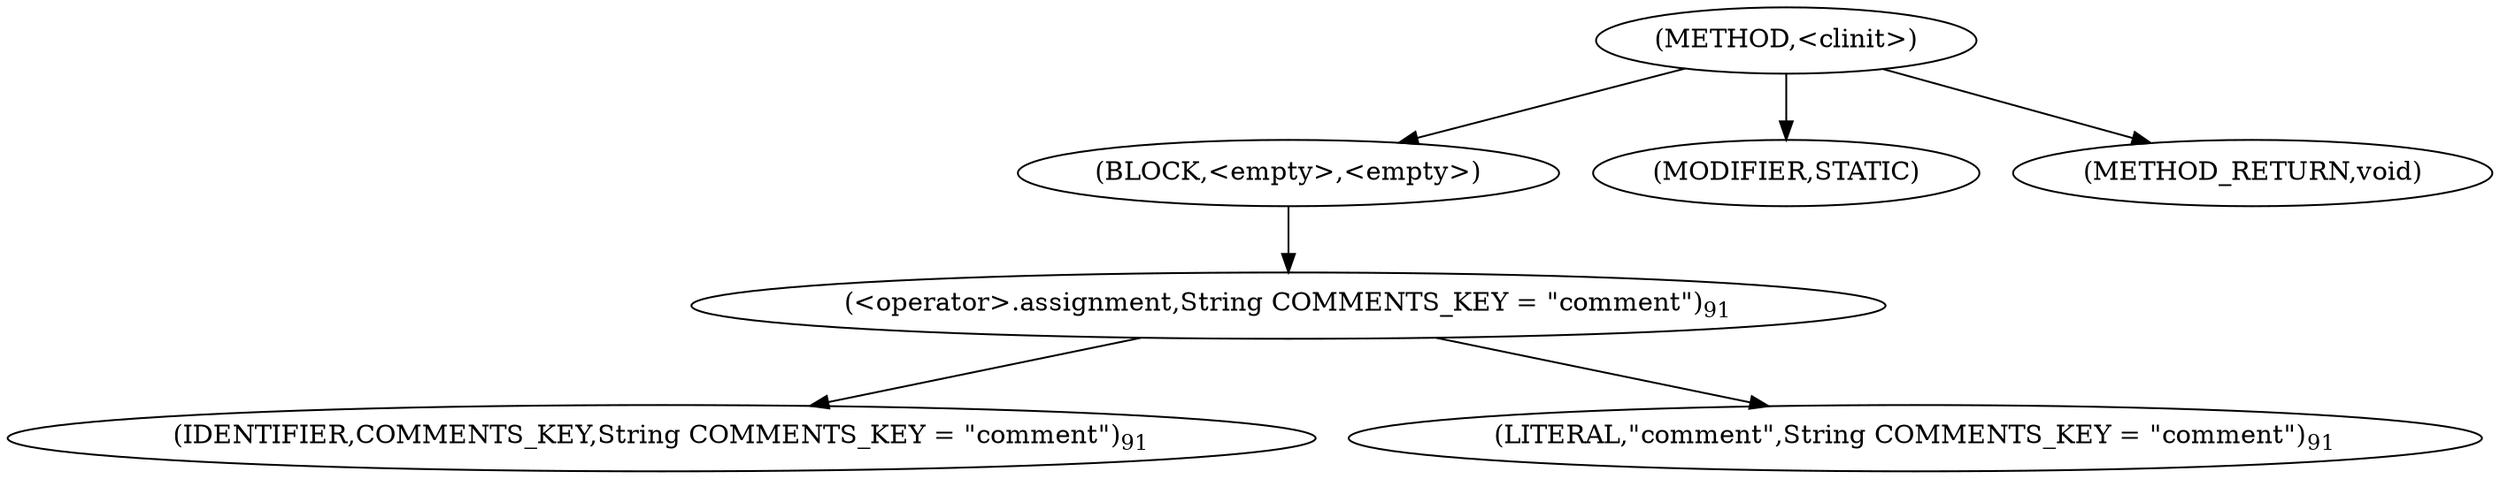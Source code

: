 digraph "&lt;clinit&gt;" {  
"341" [label = <(METHOD,&lt;clinit&gt;)> ]
"342" [label = <(BLOCK,&lt;empty&gt;,&lt;empty&gt;)> ]
"343" [label = <(&lt;operator&gt;.assignment,String COMMENTS_KEY = &quot;comment&quot;)<SUB>91</SUB>> ]
"344" [label = <(IDENTIFIER,COMMENTS_KEY,String COMMENTS_KEY = &quot;comment&quot;)<SUB>91</SUB>> ]
"345" [label = <(LITERAL,&quot;comment&quot;,String COMMENTS_KEY = &quot;comment&quot;)<SUB>91</SUB>> ]
"346" [label = <(MODIFIER,STATIC)> ]
"347" [label = <(METHOD_RETURN,void)> ]
  "341" -> "342" 
  "341" -> "346" 
  "341" -> "347" 
  "342" -> "343" 
  "343" -> "344" 
  "343" -> "345" 
}
